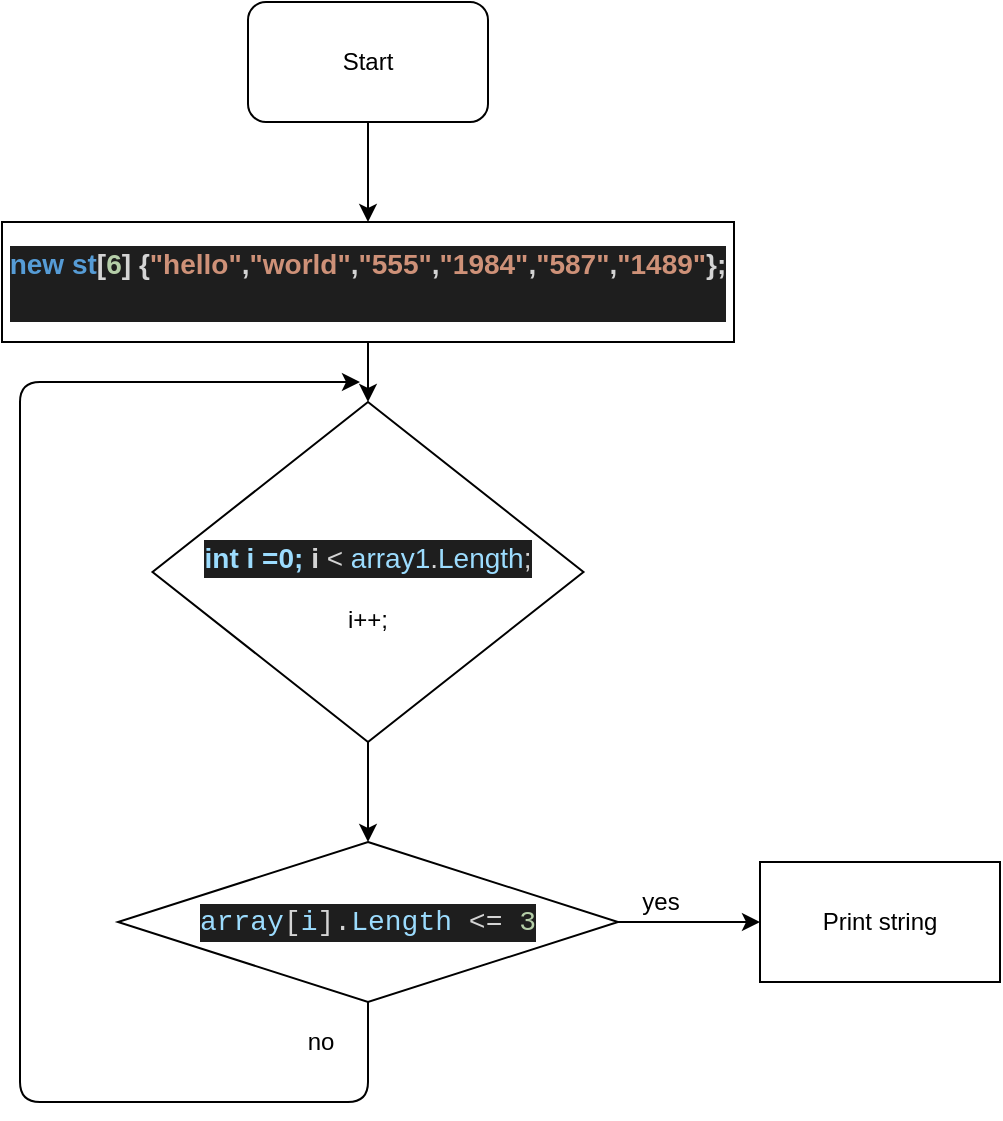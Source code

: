 <mxfile>
    <diagram id="OP7TDmwnWiI66eulYsZx" name="Страница 1">
        <mxGraphModel dx="837" dy="354" grid="1" gridSize="10" guides="1" tooltips="1" connect="1" arrows="1" fold="1" page="1" pageScale="1" pageWidth="827" pageHeight="1169" math="0" shadow="0">
            <root>
                <mxCell id="0"/>
                <mxCell id="1" parent="0"/>
                <mxCell id="4" value="" style="edgeStyle=none;html=1;" edge="1" parent="1" source="2">
                    <mxGeometry relative="1" as="geometry">
                        <mxPoint x="354" y="130" as="targetPoint"/>
                    </mxGeometry>
                </mxCell>
                <mxCell id="2" value="Start" style="rounded=1;whiteSpace=wrap;html=1;" vertex="1" parent="1">
                    <mxGeometry x="294" y="20" width="120" height="60" as="geometry"/>
                </mxCell>
                <mxCell id="7" value="" style="edgeStyle=none;html=1;" edge="1" parent="1" source="5" target="6">
                    <mxGeometry relative="1" as="geometry"/>
                </mxCell>
                <mxCell id="5" value="&lt;h3 style=&quot;color: rgb(212 , 212 , 212) ; background-color: rgb(30 , 30 , 30) ; font-size: 14px ; line-height: 19px&quot;&gt;&lt;span style=&quot;color: rgb(86 , 156 , 214)&quot;&gt;new&lt;/span&gt; &lt;span style=&quot;color: rgb(86 , 156 , 214)&quot;&gt;st&lt;/span&gt;[&lt;span style=&quot;color: rgb(181 , 206 , 168)&quot;&gt;6&lt;/span&gt;] {&lt;span style=&quot;color: rgb(206 , 145 , 120)&quot;&gt;&quot;hello&quot;&lt;/span&gt;,&lt;span style=&quot;color: rgb(206 , 145 , 120)&quot;&gt;&quot;world&quot;&lt;/span&gt;,&lt;span style=&quot;color: rgb(206 , 145 , 120)&quot;&gt;&quot;555&quot;&lt;/span&gt;,&lt;span style=&quot;color: rgb(206 , 145 , 120)&quot;&gt;&quot;1984&quot;&lt;/span&gt;,&lt;span style=&quot;color: rgb(206 , 145 , 120)&quot;&gt;&quot;587&quot;&lt;/span&gt;,&lt;span style=&quot;color: rgb(206 , 145 , 120)&quot;&gt;&quot;1489&quot;&lt;/span&gt;};&lt;br&gt;&lt;br&gt;&lt;/h3&gt;" style="rounded=0;whiteSpace=wrap;html=1;" vertex="1" parent="1">
                    <mxGeometry x="171" y="130" width="366" height="60" as="geometry"/>
                </mxCell>
                <mxCell id="10" value="" style="edgeStyle=none;html=1;" edge="1" parent="1" source="6">
                    <mxGeometry relative="1" as="geometry">
                        <mxPoint x="354" y="440" as="targetPoint"/>
                    </mxGeometry>
                </mxCell>
                <mxCell id="6" value="&lt;h3 style=&quot;color: rgb(212 , 212 , 212) ; background-color: rgb(30 , 30 , 30) ; font-size: 14px ; line-height: 19px&quot;&gt;&lt;span style=&quot;color: rgb(156 , 220 , 254)&quot;&gt;int i =0;&amp;nbsp;&lt;/span&gt;i&lt;span style=&quot;font-weight: normal&quot;&gt; &amp;lt; &lt;/span&gt;&lt;span style=&quot;font-weight: normal ; color: rgb(156 , 220 , 254)&quot;&gt;array1&lt;/span&gt;&lt;span style=&quot;font-weight: normal&quot;&gt;.&lt;/span&gt;&lt;span style=&quot;font-weight: normal ; color: rgb(156 , 220 , 254)&quot;&gt;Length&lt;/span&gt;&lt;span style=&quot;font-weight: normal&quot;&gt;;&lt;/span&gt;&lt;/h3&gt;&lt;div&gt;&lt;span style=&quot;font-weight: normal&quot;&gt;i++;&lt;/span&gt;&lt;/div&gt;" style="rhombus;whiteSpace=wrap;html=1;rounded=0;" vertex="1" parent="1">
                    <mxGeometry x="246.25" y="220" width="215.5" height="170" as="geometry"/>
                </mxCell>
                <mxCell id="13" style="edgeStyle=none;html=1;fontFamily=Helvetica;" edge="1" parent="1" source="11">
                    <mxGeometry relative="1" as="geometry">
                        <mxPoint x="350" y="210" as="targetPoint"/>
                        <Array as="points">
                            <mxPoint x="354" y="570"/>
                            <mxPoint x="180" y="570"/>
                            <mxPoint x="180" y="210"/>
                        </Array>
                    </mxGeometry>
                </mxCell>
                <mxCell id="15" style="edgeStyle=none;html=1;fontFamily=Helvetica;" edge="1" parent="1" source="11" target="16">
                    <mxGeometry relative="1" as="geometry">
                        <mxPoint x="560" y="480" as="targetPoint"/>
                    </mxGeometry>
                </mxCell>
                <mxCell id="11" value="&lt;div style=&quot;color: rgb(212 , 212 , 212) ; background-color: rgb(30 , 30 , 30) ; font-family: &amp;#34;consolas&amp;#34; , &amp;#34;courier new&amp;#34; , monospace ; font-size: 14px ; line-height: 19px&quot;&gt;&lt;span style=&quot;color: #9cdcfe&quot;&gt;array&lt;/span&gt;[&lt;span style=&quot;color: #9cdcfe&quot;&gt;i&lt;/span&gt;].&lt;span style=&quot;color: #9cdcfe&quot;&gt;Length&lt;/span&gt; &amp;lt;= &lt;span style=&quot;color: #b5cea8&quot;&gt;3&lt;/span&gt;&lt;/div&gt;" style="rhombus;whiteSpace=wrap;html=1;rounded=0;" vertex="1" parent="1">
                    <mxGeometry x="229" y="440" width="250" height="80" as="geometry"/>
                </mxCell>
                <mxCell id="14" value="no" style="text;html=1;align=center;verticalAlign=middle;resizable=0;points=[];autosize=1;strokeColor=none;fillColor=none;fontFamily=Helvetica;" vertex="1" parent="1">
                    <mxGeometry x="315" y="530" width="30" height="20" as="geometry"/>
                </mxCell>
                <mxCell id="16" value="Print string" style="rounded=0;whiteSpace=wrap;html=1;fontFamily=Helvetica;" vertex="1" parent="1">
                    <mxGeometry x="550" y="450" width="120" height="60" as="geometry"/>
                </mxCell>
                <mxCell id="17" value="yes" style="text;html=1;align=center;verticalAlign=middle;resizable=0;points=[];autosize=1;strokeColor=none;fillColor=none;fontFamily=Helvetica;" vertex="1" parent="1">
                    <mxGeometry x="485" y="460" width="30" height="20" as="geometry"/>
                </mxCell>
            </root>
        </mxGraphModel>
    </diagram>
</mxfile>